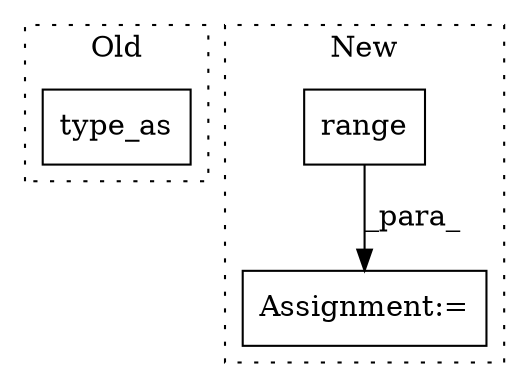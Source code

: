 digraph G {
subgraph cluster0 {
1 [label="type_as" a="32" s="348,364" l="8,1" shape="box"];
label = "Old";
style="dotted";
}
subgraph cluster1 {
2 [label="range" a="32" s="614,623" l="6,1" shape="box"];
3 [label="Assignment:=" a="7" s="553,624" l="53,2" shape="box"];
label = "New";
style="dotted";
}
2 -> 3 [label="_para_"];
}
